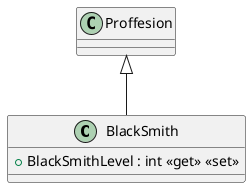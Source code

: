 @startuml
class BlackSmith {
    + BlackSmithLevel : int <<get>> <<set>>
}
Proffesion <|-- BlackSmith
@enduml
